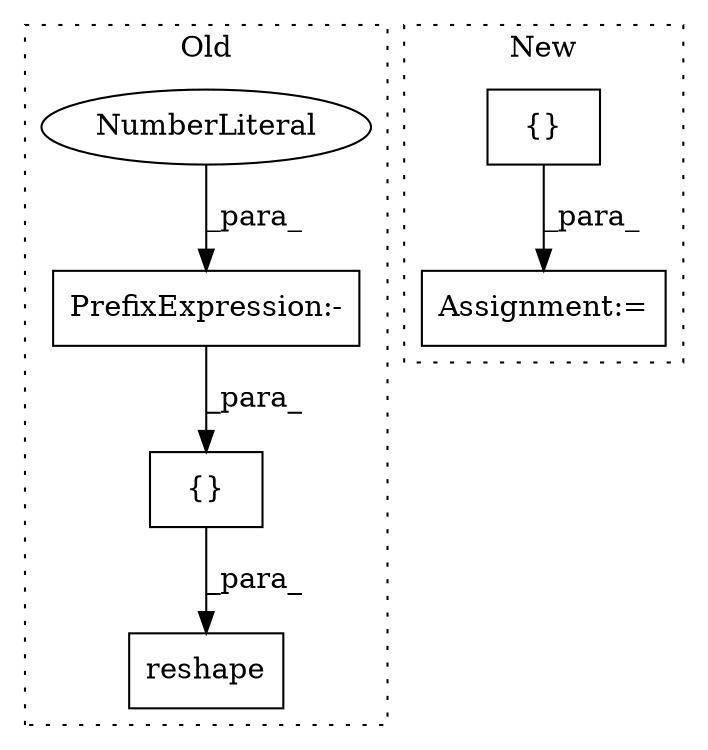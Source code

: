 digraph G {
subgraph cluster0 {
1 [label="reshape" a="32" s="1476,1526" l="8,1" shape="box"];
4 [label="PrefixExpression:-" a="38" s="1505" l="1" shape="box"];
5 [label="NumberLiteral" a="34" s="1506" l="1" shape="ellipse"];
6 [label="{}" a="4" s="1504,1525" l="1,1" shape="box"];
label = "Old";
style="dotted";
}
subgraph cluster1 {
2 [label="{}" a="4" s="1755" l="2" shape="box"];
3 [label="Assignment:=" a="7" s="1745" l="1" shape="box"];
label = "New";
style="dotted";
}
2 -> 3 [label="_para_"];
4 -> 6 [label="_para_"];
5 -> 4 [label="_para_"];
6 -> 1 [label="_para_"];
}